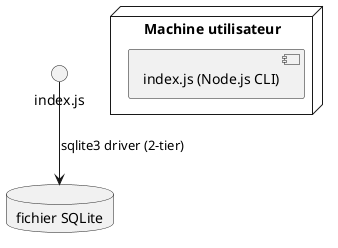 @startuml
node "Machine utilisateur" {
  component "index.js (Node.js CLI)"
}

database "fichier SQLite"

"index.js" --> "fichier SQLite" : sqlite3 driver (2-tier)
@enduml